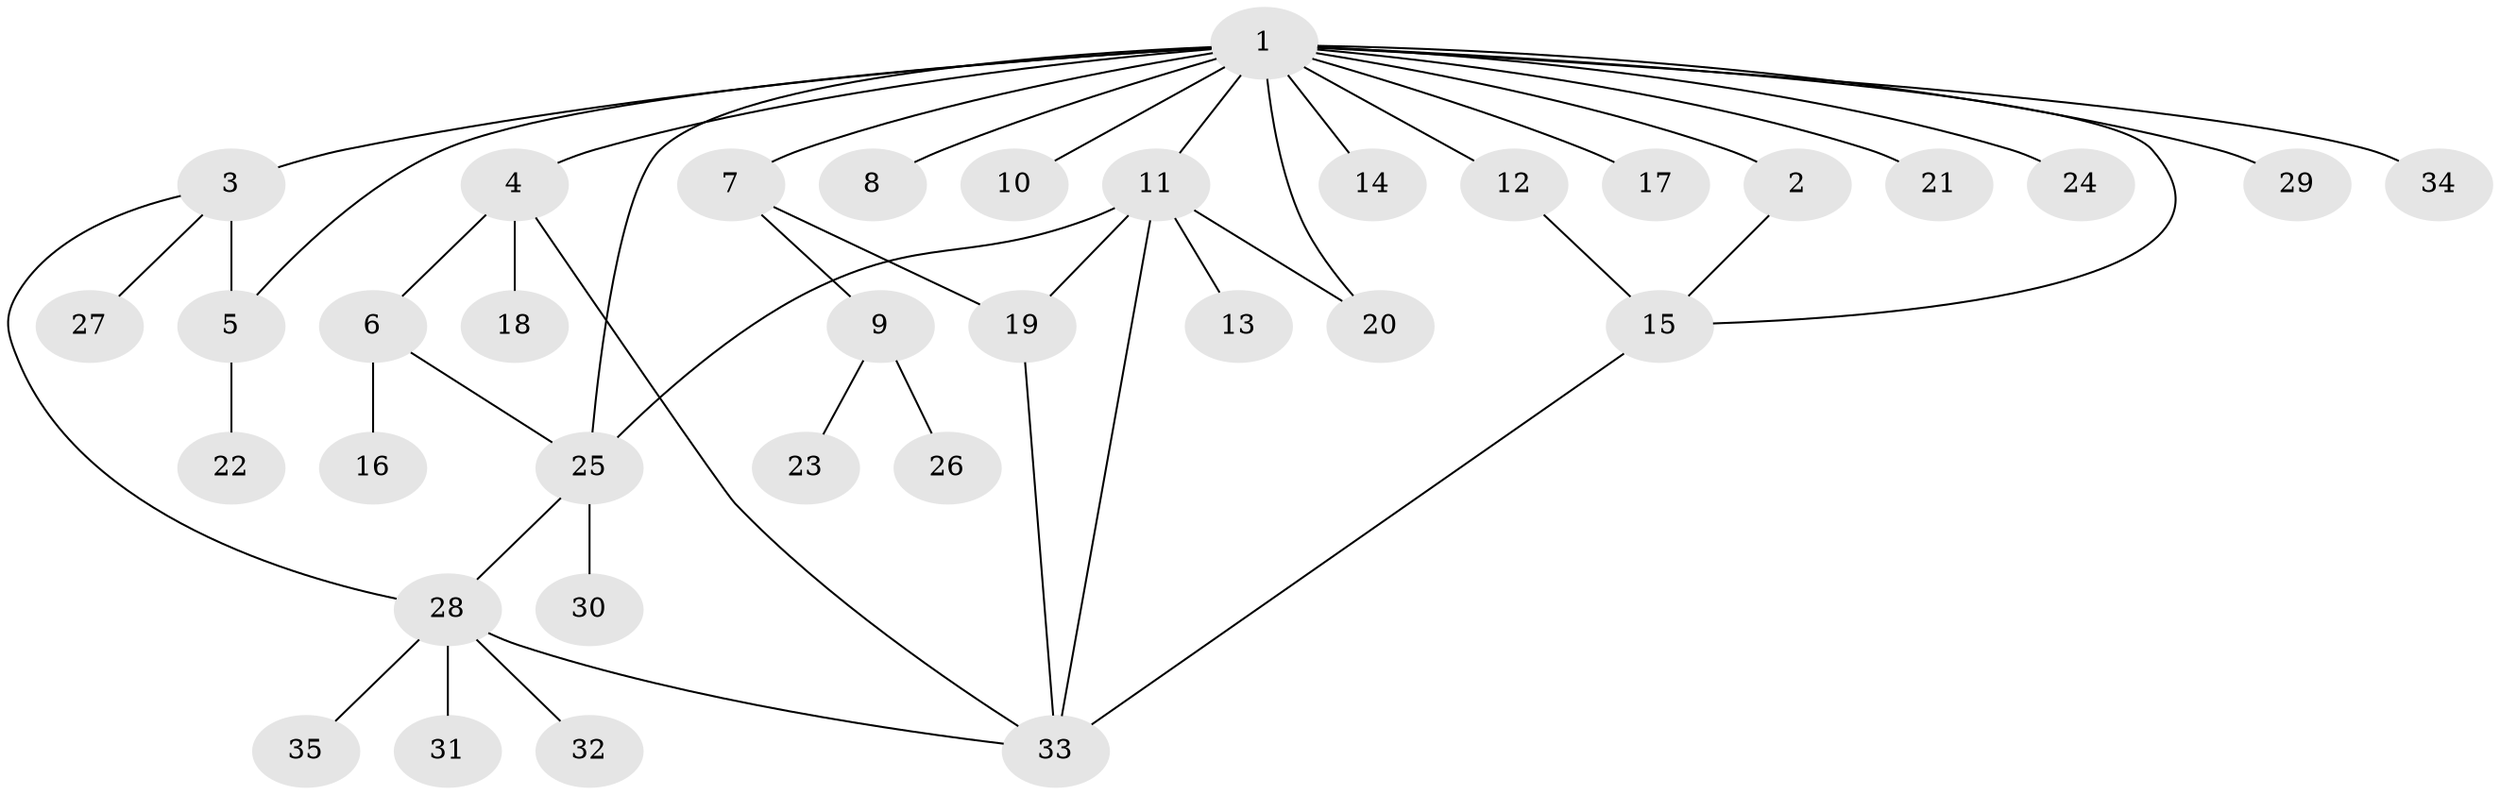 // original degree distribution, {24: 0.014492753623188406, 5: 0.057971014492753624, 16: 0.014492753623188406, 3: 0.07246376811594203, 6: 0.08695652173913043, 2: 0.18840579710144928, 1: 0.463768115942029, 4: 0.08695652173913043, 7: 0.014492753623188406}
// Generated by graph-tools (version 1.1) at 2025/50/03/04/25 22:50:25]
// undirected, 35 vertices, 46 edges
graph export_dot {
  node [color=gray90,style=filled];
  1;
  2;
  3;
  4;
  5;
  6;
  7;
  8;
  9;
  10;
  11;
  12;
  13;
  14;
  15;
  16;
  17;
  18;
  19;
  20;
  21;
  22;
  23;
  24;
  25;
  26;
  27;
  28;
  29;
  30;
  31;
  32;
  33;
  34;
  35;
  1 -- 2 [weight=2.0];
  1 -- 3 [weight=2.0];
  1 -- 4 [weight=2.0];
  1 -- 5 [weight=1.0];
  1 -- 7 [weight=1.0];
  1 -- 8 [weight=2.0];
  1 -- 10 [weight=1.0];
  1 -- 11 [weight=2.0];
  1 -- 12 [weight=3.0];
  1 -- 14 [weight=1.0];
  1 -- 15 [weight=1.0];
  1 -- 17 [weight=1.0];
  1 -- 20 [weight=2.0];
  1 -- 21 [weight=1.0];
  1 -- 24 [weight=1.0];
  1 -- 25 [weight=2.0];
  1 -- 29 [weight=1.0];
  1 -- 34 [weight=1.0];
  2 -- 15 [weight=1.0];
  3 -- 5 [weight=1.0];
  3 -- 27 [weight=1.0];
  3 -- 28 [weight=1.0];
  4 -- 6 [weight=1.0];
  4 -- 18 [weight=1.0];
  4 -- 33 [weight=1.0];
  5 -- 22 [weight=1.0];
  6 -- 16 [weight=1.0];
  6 -- 25 [weight=1.0];
  7 -- 9 [weight=1.0];
  7 -- 19 [weight=1.0];
  9 -- 23 [weight=1.0];
  9 -- 26 [weight=1.0];
  11 -- 13 [weight=1.0];
  11 -- 19 [weight=1.0];
  11 -- 20 [weight=1.0];
  11 -- 25 [weight=1.0];
  11 -- 33 [weight=1.0];
  12 -- 15 [weight=1.0];
  15 -- 33 [weight=1.0];
  19 -- 33 [weight=1.0];
  25 -- 28 [weight=1.0];
  25 -- 30 [weight=1.0];
  28 -- 31 [weight=1.0];
  28 -- 32 [weight=1.0];
  28 -- 33 [weight=1.0];
  28 -- 35 [weight=1.0];
}
